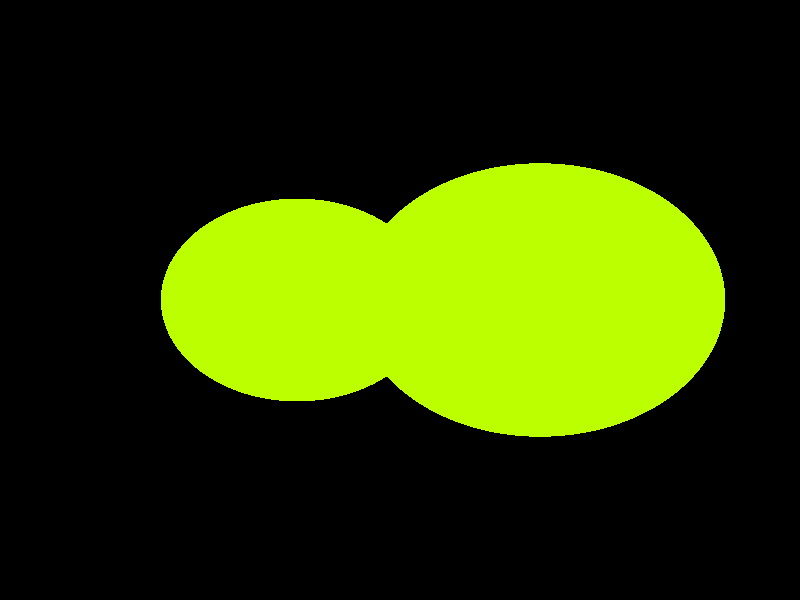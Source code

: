 // Scene Created by the Breeze Designer 2.0
// Written by Neville Richards

#include "colors.inc"
#include "textures.inc"
#include "shapes.inc"

// CAMERA POSITION
camera {
 right      < -1, 0, 0 >
 up         < 0, 1, 0 >
 direction  < 0, 0, 1 >
 location   < 0, 0, 4.5 >
 look_at    < 0, 0, 0 >
}
// LIGHT _light3
light_source { < 0, 0, 22 >
color White
}

// LIGHT _light4
light_source { < -10, 10, 10 >
color White
}






#declare _sphere4 =
// SPHERE _sphere4
sphere {  < 0, 0, 0 > 1
 texture { pigment { color MediumSpringGreen } }
 translate  < -0.75, -0, 0 >
 }


#declare _sphere4_0 =
// SPHERE _sphere4_0
sphere {  < 0, 0, 0 > 1
 texture { pigment { color MediumSpringGreen } }
 translate  < 0.75, 0.75, 0 >
 }


#declare _sphere4_1 =
// SPHERE _sphere4_1
sphere {  < 0, 0, 0 > 1
 texture { pigment { color MediumSpringGreen } }
 translate  < -0.75, 0.75, 0 >
 }


#declare _sphere4_1_2 =
// SPHERE _sphere4_1_2
sphere {  < 0, 0, 0 > 1
 texture { pigment { color MediumSpringGreen } }
 translate  < 0.75, -0, 0 >
 }


union {
  object { _sphere4 scale (0.75 + 0.3*sin(clock*pi)) }
  object { _sphere4_1_2 scale (1.0 - 0.3*sin(clock*pi))}
}

